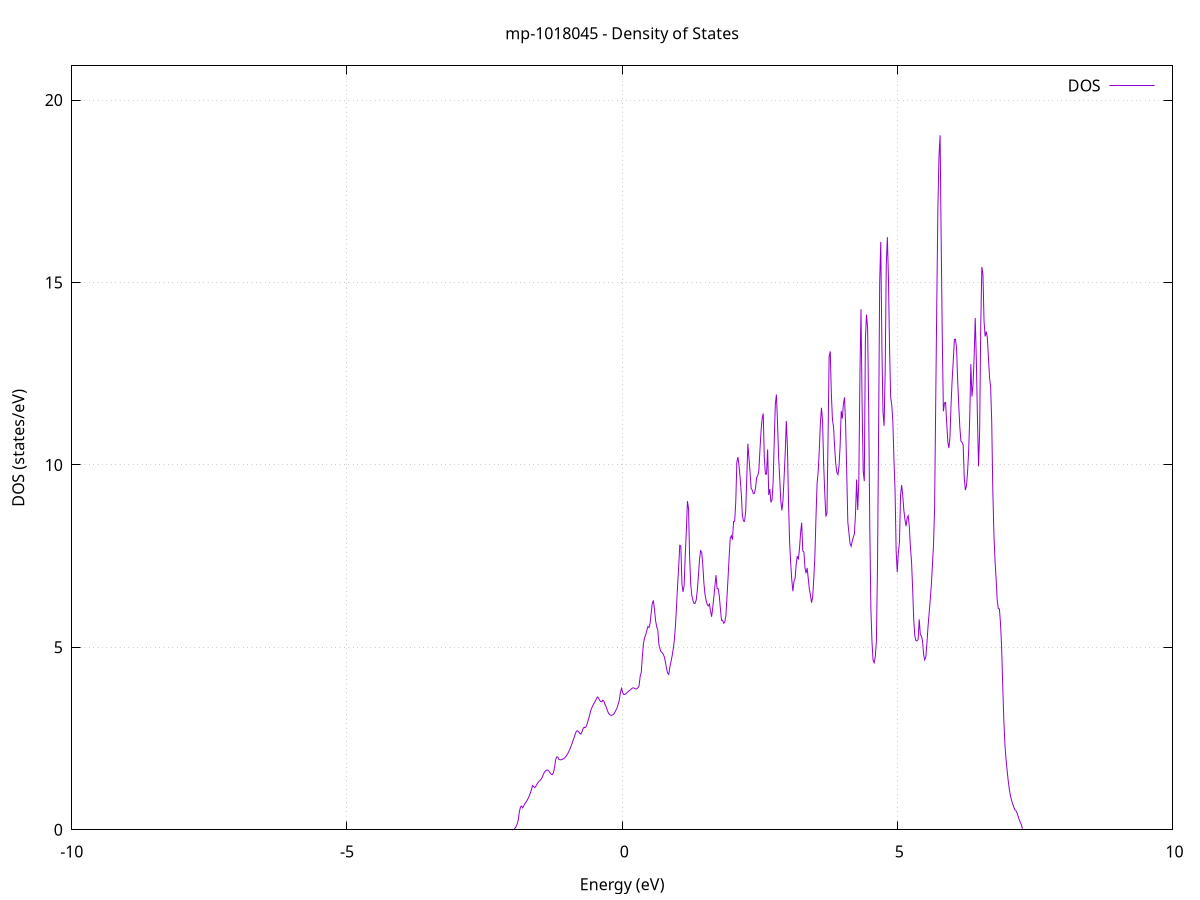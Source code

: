 set title 'mp-1018045 - Density of States'
set xlabel 'Energy (eV)'
set ylabel 'DOS (states/eV)'
set grid
set xrange [-10:10]
set yrange [0:20.936]
set xzeroaxis lt -1
set terminal png size 800,600
set output 'mp-1018045_dos_gnuplot.png'
plot '-' using 1:2 with lines title 'DOS'
-30.849200 0.000000
-30.829300 0.000000
-30.809300 0.000000
-30.789300 0.000000
-30.769400 0.000000
-30.749400 0.000000
-30.729500 0.000000
-30.709500 0.000000
-30.689500 0.000000
-30.669600 0.000000
-30.649600 0.000000
-30.629700 0.000000
-30.609700 0.000000
-30.589700 0.000000
-30.569800 0.000000
-30.549800 0.000000
-30.529900 0.000000
-30.509900 0.000000
-30.489900 0.000000
-30.470000 0.000000
-30.450000 0.000000
-30.430100 0.000000
-30.410100 0.000000
-30.390100 0.000000
-30.370200 0.000000
-30.350200 0.000000
-30.330300 0.000000
-30.310300 0.000000
-30.290300 0.000000
-30.270400 0.000000
-30.250400 0.000000
-30.230500 0.000000
-30.210500 0.000000
-30.190500 0.000000
-30.170600 0.000000
-30.150600 0.000000
-30.130700 0.000000
-30.110700 0.000000
-30.090700 0.000000
-30.070800 0.000000
-30.050800 0.000000
-30.030900 0.000000
-30.010900 0.000000
-29.990900 0.000000
-29.971000 0.000000
-29.951000 0.000000
-29.931100 0.000000
-29.911100 0.000000
-29.891100 0.000000
-29.871200 0.000000
-29.851200 0.000000
-29.831300 0.000000
-29.811300 0.000000
-29.791400 0.000000
-29.771400 0.000000
-29.751400 0.000000
-29.731500 0.000000
-29.711500 0.000000
-29.691600 0.000000
-29.671600 0.000000
-29.651600 0.000000
-29.631700 0.000000
-29.611700 0.000000
-29.591800 0.000000
-29.571800 0.000000
-29.551800 0.000000
-29.531900 0.000000
-29.511900 0.000000
-29.492000 0.000000
-29.472000 0.000000
-29.452000 0.000000
-29.432100 0.000000
-29.412100 0.000000
-29.392200 0.000000
-29.372200 0.000000
-29.352200 0.000000
-29.332300 0.000000
-29.312300 0.000000
-29.292400 0.000000
-29.272400 0.000000
-29.252400 0.000000
-29.232500 0.000000
-29.212500 0.000000
-29.192600 0.000000
-29.172600 0.000000
-29.152600 0.000000
-29.132700 0.000000
-29.112700 0.000000
-29.092800 0.000000
-29.072800 0.000000
-29.052800 0.000000
-29.032900 406.008600
-29.012900 0.000000
-28.993000 0.000000
-28.973000 0.000000
-28.953000 0.000000
-28.933100 0.000000
-28.913100 0.000000
-28.893200 0.000000
-28.873200 0.000000
-28.853200 0.000000
-28.833300 0.000000
-28.813300 0.000000
-28.793400 0.000000
-28.773400 0.000000
-28.753400 0.000000
-28.733500 0.000000
-28.713500 0.000000
-28.693600 0.000000
-28.673600 0.000000
-28.653600 0.000000
-28.633700 0.000000
-28.613700 0.000000
-28.593800 0.000000
-28.573800 0.000000
-28.553800 0.000000
-28.533900 0.000000
-28.513900 0.000000
-28.494000 0.000000
-28.474000 0.000000
-28.454000 0.000000
-28.434100 0.000000
-28.414100 0.000000
-28.394200 0.000000
-28.374200 0.000000
-28.354200 0.000000
-28.334300 0.000000
-28.314300 0.000000
-28.294400 0.000000
-28.274400 0.000000
-28.254400 0.000000
-28.234500 0.000000
-28.214500 0.000000
-28.194600 0.000000
-28.174600 0.000000
-28.154600 0.000000
-28.134700 0.000000
-28.114700 0.000000
-28.094800 0.000000
-28.074800 0.000000
-28.054800 0.000000
-28.034900 0.000000
-28.014900 0.000000
-27.995000 0.000000
-27.975000 0.000000
-27.955000 0.000000
-27.935100 0.000000
-27.915100 0.000000
-27.895200 0.000000
-27.875200 0.000000
-27.855200 0.000000
-27.835300 0.000000
-27.815300 0.000000
-27.795400 0.000000
-27.775400 0.000000
-27.755400 0.000000
-27.735500 0.000000
-27.715500 0.000000
-27.695600 0.000000
-27.675600 0.000000
-27.655600 0.000000
-27.635700 0.000000
-27.615700 0.000000
-27.595800 0.000000
-27.575800 0.000000
-27.555800 0.000000
-27.535900 0.000000
-27.515900 0.000000
-27.496000 0.000000
-27.476000 0.000000
-27.456000 0.000000
-27.436100 0.000000
-27.416100 0.000000
-27.396200 0.000000
-27.376200 0.000000
-27.356200 0.000000
-27.336300 0.000000
-27.316300 0.000000
-27.296400 0.000000
-27.276400 0.000000
-27.256400 0.000000
-27.236500 0.000000
-27.216500 0.000000
-27.196600 0.000000
-27.176600 0.000000
-27.156600 0.000000
-27.136700 0.000000
-27.116700 0.000000
-27.096800 0.000000
-27.076800 0.000000
-27.056800 0.000000
-27.036900 0.000000
-27.016900 0.000000
-26.997000 0.000000
-26.977000 0.000000
-26.957000 0.000000
-26.937100 0.000000
-26.917100 0.000000
-26.897200 0.000000
-26.877200 0.000000
-26.857200 0.000000
-26.837300 0.000000
-26.817300 0.000000
-26.797400 0.000000
-26.777400 0.000000
-26.757400 0.000000
-26.737500 0.000000
-26.717500 0.000000
-26.697600 0.000000
-26.677600 0.000000
-26.657600 0.000000
-26.637700 0.000000
-26.617700 0.000000
-26.597800 0.000000
-26.577800 0.000000
-26.557800 0.000000
-26.537900 0.000000
-26.517900 0.000000
-26.498000 0.000000
-26.478000 0.000000
-26.458000 0.000000
-26.438100 0.000000
-26.418100 0.000000
-26.398200 0.000000
-26.378200 0.000000
-26.358300 0.000000
-26.338300 0.000000
-26.318300 0.000000
-26.298400 0.000000
-26.278400 0.000000
-26.258500 0.000000
-26.238500 0.000000
-26.218500 0.000000
-26.198600 0.000000
-26.178600 0.000000
-26.158700 0.000000
-26.138700 0.000000
-26.118700 0.000000
-26.098800 0.000000
-26.078800 0.000000
-26.058900 0.000000
-26.038900 0.000000
-26.018900 0.000000
-25.999000 0.000000
-25.979000 0.000000
-25.959100 0.000000
-25.939100 0.000000
-25.919100 0.000000
-25.899200 0.000000
-25.879200 0.000000
-25.859300 0.000000
-25.839300 0.000000
-25.819300 0.000000
-25.799400 0.000000
-25.779400 0.000000
-25.759500 0.000000
-25.739500 0.000000
-25.719500 0.000000
-25.699600 0.000000
-25.679600 0.000000
-25.659700 0.000000
-25.639700 0.000000
-25.619700 0.000000
-25.599800 0.000000
-25.579800 0.000000
-25.559900 0.000000
-25.539900 0.000000
-25.519900 0.000000
-25.500000 0.000000
-25.480000 0.000000
-25.460100 0.000000
-25.440100 0.000000
-25.420100 0.000000
-25.400200 0.000000
-25.380200 0.000000
-25.360300 0.000000
-25.340300 0.000000
-25.320300 0.000000
-25.300400 0.000000
-25.280400 0.000000
-25.260500 0.000000
-25.240500 0.000000
-25.220500 0.000000
-25.200600 0.000000
-25.180600 0.000000
-25.160700 0.000000
-25.140700 0.000000
-25.120700 0.000000
-25.100800 0.000000
-25.080800 0.000000
-25.060900 0.000000
-25.040900 0.000000
-25.020900 0.000000
-25.001000 0.000000
-24.981000 0.000000
-24.961100 0.000000
-24.941100 0.000000
-24.921100 0.000000
-24.901200 0.000000
-24.881200 0.000000
-24.861300 0.000000
-24.841300 0.000000
-24.821300 0.000000
-24.801400 0.000000
-24.781400 0.000000
-24.761500 0.000000
-24.741500 0.000000
-24.721500 0.000000
-24.701600 0.000000
-24.681600 0.000000
-24.661700 0.000000
-24.641700 0.000000
-24.621700 0.000000
-24.601800 0.000000
-24.581800 0.000000
-24.561900 0.000000
-24.541900 0.000000
-24.521900 0.000000
-24.502000 0.000000
-24.482000 0.000000
-24.462100 0.000000
-24.442100 0.000000
-24.422100 0.000000
-24.402200 0.000000
-24.382200 0.000000
-24.362300 0.000000
-24.342300 0.000000
-24.322300 0.000000
-24.302400 0.000000
-24.282400 0.000000
-24.262500 0.000000
-24.242500 0.000000
-24.222500 0.000000
-24.202600 0.000000
-24.182600 0.000000
-24.162700 0.000000
-24.142700 0.000000
-24.122700 0.000000
-24.102800 0.000000
-24.082800 0.000000
-24.062900 0.000000
-24.042900 0.000000
-24.022900 0.000000
-24.003000 0.000000
-23.983000 0.000000
-23.963100 0.000000
-23.943100 0.000000
-23.923100 0.000000
-23.903200 0.000000
-23.883200 0.000000
-23.863300 0.000000
-23.843300 0.000000
-23.823300 0.000000
-23.803400 0.000000
-23.783400 0.000000
-23.763500 0.000000
-23.743500 0.000000
-23.723500 0.000000
-23.703600 0.000000
-23.683600 0.000000
-23.663700 0.000000
-23.643700 0.000000
-23.623700 0.000000
-23.603800 0.000000
-23.583800 0.000000
-23.563900 0.000000
-23.543900 0.000000
-23.523900 0.000000
-23.504000 0.000000
-23.484000 0.000000
-23.464100 0.000000
-23.444100 0.000000
-23.424100 0.000000
-23.404200 0.000000
-23.384200 0.000000
-23.364300 0.000000
-23.344300 0.000000
-23.324300 0.000000
-23.304400 0.000000
-23.284400 0.000000
-23.264500 0.000000
-23.244500 0.000000
-23.224500 0.000000
-23.204600 0.000000
-23.184600 0.000000
-23.164700 0.000000
-23.144700 0.000000
-23.124700 0.000000
-23.104800 0.000000
-23.084800 0.000000
-23.064900 0.000000
-23.044900 0.000000
-23.025000 0.000000
-23.005000 0.000000
-22.985000 0.000000
-22.965100 0.000000
-22.945100 0.000000
-22.925200 0.000000
-22.905200 0.000000
-22.885200 0.000000
-22.865300 0.000000
-22.845300 0.000000
-22.825400 0.000000
-22.805400 0.000000
-22.785400 0.000000
-22.765500 0.000000
-22.745500 0.000000
-22.725600 0.000000
-22.705600 0.000000
-22.685600 0.000000
-22.665700 0.000000
-22.645700 0.000000
-22.625800 0.000000
-22.605800 0.000000
-22.585800 0.000000
-22.565900 0.000000
-22.545900 0.000000
-22.526000 0.000000
-22.506000 0.000000
-22.486000 0.000000
-22.466100 0.000000
-22.446100 0.000000
-22.426200 0.000000
-22.406200 0.000000
-22.386200 0.000000
-22.366300 0.000000
-22.346300 0.000000
-22.326400 0.000000
-22.306400 0.000000
-22.286400 0.000000
-22.266500 0.000000
-22.246500 0.000000
-22.226600 0.000000
-22.206600 0.000000
-22.186600 0.000000
-22.166700 0.000000
-22.146700 0.000000
-22.126800 0.000000
-22.106800 0.000000
-22.086800 0.000000
-22.066900 0.000000
-22.046900 0.000000
-22.027000 0.000000
-22.007000 0.000000
-21.987000 0.000000
-21.967100 0.000000
-21.947100 0.000000
-21.927200 0.000000
-21.907200 0.000000
-21.887200 0.000000
-21.867300 0.000000
-21.847300 0.000000
-21.827400 0.000000
-21.807400 0.000000
-21.787400 0.000000
-21.767500 0.000000
-21.747500 0.000000
-21.727600 0.000000
-21.707600 0.000000
-21.687600 0.000000
-21.667700 0.000000
-21.647700 0.000000
-21.627800 0.000000
-21.607800 0.000000
-21.587800 0.000000
-21.567900 0.000000
-21.547900 0.000000
-21.528000 0.000000
-21.508000 0.000000
-21.488000 0.000000
-21.468100 0.000000
-21.448100 0.000000
-21.428200 0.000000
-21.408200 0.000000
-21.388200 0.000000
-21.368300 0.000000
-21.348300 0.000000
-21.328400 0.000000
-21.308400 0.000000
-21.288400 0.000000
-21.268500 0.000000
-21.248500 0.000000
-21.228600 0.000000
-21.208600 0.000000
-21.188600 0.000000
-21.168700 0.000000
-21.148700 0.000000
-21.128800 0.000000
-21.108800 0.000000
-21.088800 0.000000
-21.068900 0.000000
-21.048900 0.000000
-21.029000 0.000000
-21.009000 0.000000
-20.989000 0.000000
-20.969100 0.000000
-20.949100 0.000000
-20.929200 0.000000
-20.909200 0.000000
-20.889200 0.000000
-20.869300 0.000000
-20.849300 0.000000
-20.829400 0.000000
-20.809400 0.000000
-20.789400 0.000000
-20.769500 0.000000
-20.749500 0.000000
-20.729600 0.000000
-20.709600 0.000000
-20.689600 0.000000
-20.669700 0.000000
-20.649700 0.000000
-20.629800 0.000000
-20.609800 0.000000
-20.589800 0.000000
-20.569900 0.000000
-20.549900 0.000000
-20.530000 0.000000
-20.510000 0.000000
-20.490000 0.000000
-20.470100 0.000000
-20.450100 0.000000
-20.430200 0.000000
-20.410200 0.000000
-20.390200 0.000000
-20.370300 0.000000
-20.350300 0.000000
-20.330400 0.000000
-20.310400 0.000000
-20.290400 0.000000
-20.270500 0.000000
-20.250500 0.000000
-20.230600 0.000000
-20.210600 0.000000
-20.190600 0.000000
-20.170700 0.000000
-20.150700 0.000000
-20.130800 0.000000
-20.110800 0.000000
-20.090800 0.000000
-20.070900 0.000000
-20.050900 0.000000
-20.031000 0.000000
-20.011000 0.000000
-19.991000 0.000000
-19.971100 0.000000
-19.951100 0.000000
-19.931200 0.000000
-19.911200 0.000000
-19.891200 0.000000
-19.871300 0.000000
-19.851300 0.000000
-19.831400 0.000000
-19.811400 0.000000
-19.791400 0.000000
-19.771500 0.000000
-19.751500 0.000000
-19.731600 0.000000
-19.711600 0.000000
-19.691700 0.000000
-19.671700 0.000000
-19.651700 0.000000
-19.631800 0.000000
-19.611800 0.000000
-19.591900 0.000000
-19.571900 0.000000
-19.551900 0.000000
-19.532000 0.000000
-19.512000 0.000000
-19.492100 0.000000
-19.472100 0.000000
-19.452100 0.000000
-19.432200 0.000000
-19.412200 0.000000
-19.392300 0.000000
-19.372300 0.000000
-19.352300 0.000000
-19.332400 0.000000
-19.312400 0.000000
-19.292500 0.000000
-19.272500 0.000000
-19.252500 0.000000
-19.232600 0.000000
-19.212600 0.000000
-19.192700 0.000000
-19.172700 0.000000
-19.152700 0.000000
-19.132800 0.000000
-19.112800 0.000000
-19.092900 0.000000
-19.072900 0.000000
-19.052900 0.000000
-19.033000 0.000000
-19.013000 0.000000
-18.993100 0.000000
-18.973100 0.000000
-18.953100 0.000000
-18.933200 0.000000
-18.913200 0.000000
-18.893300 0.000000
-18.873300 0.000000
-18.853300 0.000000
-18.833400 0.000000
-18.813400 0.000000
-18.793500 0.000000
-18.773500 0.000000
-18.753500 0.000000
-18.733600 0.000000
-18.713600 0.000000
-18.693700 0.000000
-18.673700 0.000000
-18.653700 0.000000
-18.633800 0.000000
-18.613800 0.000000
-18.593900 0.000000
-18.573900 0.000000
-18.553900 0.000000
-18.534000 0.000000
-18.514000 0.000000
-18.494100 0.000000
-18.474100 0.000000
-18.454100 0.000000
-18.434200 0.000000
-18.414200 0.000000
-18.394300 0.000000
-18.374300 0.000000
-18.354300 0.000000
-18.334400 0.000000
-18.314400 0.000000
-18.294500 0.000000
-18.274500 0.000000
-18.254500 0.000000
-18.234600 0.000000
-18.214600 0.000000
-18.194700 0.000000
-18.174700 0.000000
-18.154700 0.000000
-18.134800 0.000000
-18.114800 0.000000
-18.094900 0.000000
-18.074900 0.000000
-18.054900 0.000000
-18.035000 0.000000
-18.015000 0.000000
-17.995100 0.000000
-17.975100 0.000000
-17.955100 0.000000
-17.935200 0.000000
-17.915200 0.000000
-17.895300 0.000000
-17.875300 0.000000
-17.855300 0.000000
-17.835400 0.000000
-17.815400 0.000000
-17.795500 0.000000
-17.775500 0.000000
-17.755500 0.000000
-17.735600 0.000000
-17.715600 0.000000
-17.695700 0.000000
-17.675700 0.000000
-17.655700 0.000000
-17.635800 0.000000
-17.615800 0.000000
-17.595900 0.000000
-17.575900 0.000000
-17.555900 0.000000
-17.536000 0.000000
-17.516000 0.000000
-17.496100 0.000000
-17.476100 0.000000
-17.456100 0.000000
-17.436200 0.000000
-17.416200 0.000000
-17.396300 0.000000
-17.376300 0.000000
-17.356300 0.000000
-17.336400 0.000000
-17.316400 0.000000
-17.296500 0.000000
-17.276500 0.000000
-17.256500 0.000000
-17.236600 0.000000
-17.216600 0.000000
-17.196700 0.000000
-17.176700 0.000000
-17.156700 0.000000
-17.136800 0.000000
-17.116800 0.000000
-17.096900 0.000000
-17.076900 0.000000
-17.056900 0.000000
-17.037000 0.000000
-17.017000 0.000000
-16.997100 0.000000
-16.977100 0.000000
-16.957100 0.000000
-16.937200 0.000000
-16.917200 0.000000
-16.897300 0.000000
-16.877300 0.000000
-16.857300 0.000000
-16.837400 0.000000
-16.817400 0.000000
-16.797500 0.000000
-16.777500 0.000000
-16.757500 0.000000
-16.737600 0.000000
-16.717600 0.000000
-16.697700 0.000000
-16.677700 0.000000
-16.657700 0.000000
-16.637800 0.000000
-16.617800 0.000000
-16.597900 0.000000
-16.577900 0.000000
-16.557900 0.000000
-16.538000 0.000000
-16.518000 0.000000
-16.498100 0.000000
-16.478100 0.000000
-16.458100 0.000000
-16.438200 0.000000
-16.418200 0.000000
-16.398300 0.000000
-16.378300 0.000000
-16.358300 0.000000
-16.338400 0.000000
-16.318400 0.000000
-16.298500 0.000000
-16.278500 0.000000
-16.258600 0.000000
-16.238600 0.000000
-16.218600 0.000000
-16.198700 0.000000
-16.178700 0.000000
-16.158800 0.000000
-16.138800 0.000000
-16.118800 0.000000
-16.098900 0.000000
-16.078900 0.000000
-16.059000 0.000000
-16.039000 0.000000
-16.019000 0.000000
-15.999100 0.000000
-15.979100 0.000000
-15.959200 0.000000
-15.939200 0.000000
-15.919200 0.000000
-15.899300 0.000000
-15.879300 0.000000
-15.859400 0.000000
-15.839400 0.000000
-15.819400 0.000000
-15.799500 0.000000
-15.779500 0.000000
-15.759600 0.000000
-15.739600 0.000000
-15.719600 0.000000
-15.699700 0.000000
-15.679700 0.000000
-15.659800 0.000000
-15.639800 0.000000
-15.619800 0.000000
-15.599900 0.000000
-15.579900 0.000000
-15.560000 0.000000
-15.540000 0.000000
-15.520000 0.000000
-15.500100 0.000000
-15.480100 0.000000
-15.460200 0.000000
-15.440200 0.000000
-15.420200 0.000000
-15.400300 0.000000
-15.380300 0.000000
-15.360400 0.000000
-15.340400 0.000000
-15.320400 0.000000
-15.300500 0.000000
-15.280500 0.000000
-15.260600 0.000000
-15.240600 0.000000
-15.220600 0.000000
-15.200700 0.000000
-15.180700 0.000000
-15.160800 0.000000
-15.140800 0.000000
-15.120800 0.000000
-15.100900 0.000000
-15.080900 0.000000
-15.061000 0.000000
-15.041000 0.000000
-15.021000 0.000000
-15.001100 0.000000
-14.981100 0.000000
-14.961200 0.000000
-14.941200 0.000000
-14.921200 0.000000
-14.901300 0.000000
-14.881300 0.000000
-14.861400 0.000000
-14.841400 0.000000
-14.821400 0.000000
-14.801500 0.000000
-14.781500 0.000000
-14.761600 0.000000
-14.741600 0.000000
-14.721600 0.000000
-14.701700 0.000000
-14.681700 0.000000
-14.661800 0.000000
-14.641800 0.000000
-14.621800 0.000000
-14.601900 0.000000
-14.581900 0.000000
-14.562000 0.000000
-14.542000 0.000000
-14.522000 0.000000
-14.502100 0.000000
-14.482100 0.000000
-14.462200 0.000000
-14.442200 0.000000
-14.422200 0.000000
-14.402300 0.000000
-14.382300 0.000000
-14.362400 0.000000
-14.342400 0.000000
-14.322400 0.000000
-14.302500 0.000000
-14.282500 0.000000
-14.262600 0.000000
-14.242600 0.000000
-14.222600 0.000000
-14.202700 0.000000
-14.182700 0.000000
-14.162800 0.000000
-14.142800 0.000000
-14.122800 0.000000
-14.102900 0.000000
-14.082900 0.000000
-14.063000 0.000000
-14.043000 0.000000
-14.023000 0.000000
-14.003100 0.000000
-13.983100 0.000000
-13.963200 0.000000
-13.943200 0.000000
-13.923200 0.000000
-13.903300 0.000000
-13.883300 0.000000
-13.863400 0.000000
-13.843400 0.000000
-13.823400 0.000000
-13.803500 0.000000
-13.783500 0.000000
-13.763600 0.000000
-13.743600 0.000000
-13.723600 0.000000
-13.703700 0.000000
-13.683700 0.000000
-13.663800 0.000000
-13.643800 0.000000
-13.623800 0.000000
-13.603900 0.000000
-13.583900 0.000000
-13.564000 0.000000
-13.544000 0.000000
-13.524000 0.000000
-13.504100 0.000000
-13.484100 0.000000
-13.464200 0.000000
-13.444200 0.000000
-13.424200 0.000000
-13.404300 0.000000
-13.384300 0.000000
-13.364400 0.000000
-13.344400 0.000000
-13.324400 0.000000
-13.304500 0.000000
-13.284500 0.000000
-13.264600 0.000000
-13.244600 77.528700
-13.224600 192.164600
-13.204700 126.506300
-13.184700 144.135500
-13.164800 209.447600
-13.144800 282.090300
-13.124800 251.916800
-13.104900 0.000000
-13.084900 0.000000
-13.065000 0.000000
-13.045000 0.000000
-13.025000 0.000000
-13.005100 0.000000
-12.985100 0.000000
-12.965200 0.000000
-12.945200 0.000000
-12.925300 0.000000
-12.905300 0.000000
-12.885300 0.000000
-12.865400 0.000000
-12.845400 0.000000
-12.825500 0.000000
-12.805500 0.000000
-12.785500 0.000000
-12.765600 0.000000
-12.745600 0.000000
-12.725700 0.000000
-12.705700 0.000000
-12.685700 0.000000
-12.665800 0.000000
-12.645800 0.000000
-12.625900 0.000000
-12.605900 0.000000
-12.585900 0.000000
-12.566000 0.000000
-12.546000 0.000000
-12.526100 0.000000
-12.506100 0.000000
-12.486100 0.000000
-12.466200 0.000000
-12.446200 0.000000
-12.426300 0.000000
-12.406300 0.000000
-12.386300 0.000000
-12.366400 0.000000
-12.346400 0.000000
-12.326500 0.000000
-12.306500 0.000000
-12.286500 0.000000
-12.266600 0.000000
-12.246600 0.000000
-12.226700 0.000000
-12.206700 0.000000
-12.186700 0.000000
-12.166800 0.000000
-12.146800 0.000000
-12.126900 0.000000
-12.106900 0.000000
-12.086900 0.000000
-12.067000 0.000000
-12.047000 0.000000
-12.027100 0.000000
-12.007100 0.000000
-11.987100 0.000000
-11.967200 0.000000
-11.947200 0.000000
-11.927300 0.000000
-11.907300 0.000000
-11.887300 0.000000
-11.867400 0.000000
-11.847400 0.000000
-11.827500 0.000000
-11.807500 0.000000
-11.787500 0.000000
-11.767600 0.000000
-11.747600 0.000000
-11.727700 0.000000
-11.707700 0.000000
-11.687700 0.000000
-11.667800 0.000000
-11.647800 0.000000
-11.627900 0.000000
-11.607900 0.000000
-11.587900 0.000000
-11.568000 0.000000
-11.548000 0.000000
-11.528100 0.000000
-11.508100 0.000000
-11.488100 0.000000
-11.468200 0.000000
-11.448200 0.000000
-11.428300 0.000000
-11.408300 0.000000
-11.388300 0.000000
-11.368400 0.000000
-11.348400 0.000000
-11.328500 0.000000
-11.308500 0.000000
-11.288500 0.000000
-11.268600 0.000000
-11.248600 0.000000
-11.228700 0.000000
-11.208700 0.000000
-11.188700 0.000000
-11.168800 0.000000
-11.148800 0.000000
-11.128900 0.000000
-11.108900 0.000000
-11.088900 0.000000
-11.069000 0.000000
-11.049000 0.000000
-11.029100 0.000000
-11.009100 0.000000
-10.989100 0.000000
-10.969200 0.000000
-10.949200 0.000000
-10.929300 0.000000
-10.909300 0.000000
-10.889300 0.000000
-10.869400 0.000000
-10.849400 0.000000
-10.829500 0.000000
-10.809500 0.000000
-10.789500 0.000000
-10.769600 0.000000
-10.749600 0.000000
-10.729700 0.000000
-10.709700 0.000000
-10.689700 0.000000
-10.669800 0.000000
-10.649800 0.000000
-10.629900 0.000000
-10.609900 0.000000
-10.589900 0.000000
-10.570000 0.000000
-10.550000 0.000000
-10.530100 0.000000
-10.510100 0.000000
-10.490100 0.000000
-10.470200 0.000000
-10.450200 0.000000
-10.430300 0.000000
-10.410300 0.000000
-10.390300 0.000000
-10.370400 0.000000
-10.350400 0.000000
-10.330500 0.000000
-10.310500 0.000000
-10.290500 0.000000
-10.270600 0.000000
-10.250600 0.000000
-10.230700 0.000000
-10.210700 0.000000
-10.190700 0.000000
-10.170800 0.000000
-10.150800 0.000000
-10.130900 0.000000
-10.110900 0.000000
-10.090900 0.000000
-10.071000 0.000000
-10.051000 0.000000
-10.031100 0.000000
-10.011100 0.000000
-9.991100 0.000000
-9.971200 0.000000
-9.951200 0.000000
-9.931300 0.000000
-9.911300 0.000000
-9.891300 0.000000
-9.871400 0.000000
-9.851400 0.000000
-9.831500 0.000000
-9.811500 0.000000
-9.791500 0.000000
-9.771600 0.000000
-9.751600 0.000000
-9.731700 0.000000
-9.711700 0.000000
-9.691700 0.000000
-9.671800 0.000000
-9.651800 0.000000
-9.631900 0.000000
-9.611900 0.000000
-9.591900 0.000000
-9.572000 0.000000
-9.552000 0.000000
-9.532100 0.000000
-9.512100 0.000000
-9.492200 0.000000
-9.472200 0.000000
-9.452200 0.000000
-9.432300 0.000000
-9.412300 0.000000
-9.392400 0.000000
-9.372400 0.000000
-9.352400 0.000000
-9.332500 0.000000
-9.312500 0.000000
-9.292600 0.000000
-9.272600 0.000000
-9.252600 0.000000
-9.232700 0.000000
-9.212700 0.000000
-9.192800 0.000000
-9.172800 0.000000
-9.152800 0.000000
-9.132900 0.000000
-9.112900 0.000000
-9.093000 0.000000
-9.073000 0.000000
-9.053000 0.000000
-9.033100 0.000000
-9.013100 0.000000
-8.993200 0.000000
-8.973200 0.000000
-8.953200 0.000000
-8.933300 0.000000
-8.913300 0.000000
-8.893400 0.000000
-8.873400 0.000000
-8.853400 0.000000
-8.833500 0.000000
-8.813500 0.000000
-8.793600 0.000000
-8.773600 0.000000
-8.753600 0.000000
-8.733700 0.000000
-8.713700 0.000000
-8.693800 0.000000
-8.673800 0.000000
-8.653800 0.000000
-8.633900 0.000000
-8.613900 0.000000
-8.594000 0.000000
-8.574000 0.000000
-8.554000 0.000000
-8.534100 0.000000
-8.514100 0.000000
-8.494200 0.000000
-8.474200 0.000000
-8.454200 0.000000
-8.434300 0.000000
-8.414300 0.000000
-8.394400 0.000000
-8.374400 0.000000
-8.354400 0.000000
-8.334500 0.000000
-8.314500 0.000000
-8.294600 0.000000
-8.274600 0.000000
-8.254600 0.000000
-8.234700 0.000000
-8.214700 0.000000
-8.194800 0.000000
-8.174800 0.000000
-8.154800 0.000000
-8.134900 0.000000
-8.114900 0.000000
-8.095000 0.000000
-8.075000 0.000000
-8.055000 0.000000
-8.035100 0.000000
-8.015100 0.000000
-7.995200 0.000000
-7.975200 0.000000
-7.955200 0.000000
-7.935300 0.000000
-7.915300 0.000000
-7.895400 0.000000
-7.875400 0.000000
-7.855400 0.000000
-7.835500 0.000000
-7.815500 0.000000
-7.795600 0.000000
-7.775600 0.000000
-7.755600 0.000000
-7.735700 0.000000
-7.715700 0.000000
-7.695800 0.000000
-7.675800 0.000000
-7.655800 0.000000
-7.635900 0.000000
-7.615900 0.000000
-7.596000 0.000000
-7.576000 0.000000
-7.556000 0.000000
-7.536100 0.000000
-7.516100 0.000000
-7.496200 0.000000
-7.476200 0.000000
-7.456200 0.000000
-7.436300 0.000000
-7.416300 0.000000
-7.396400 0.000000
-7.376400 0.000000
-7.356400 0.000000
-7.336500 0.000000
-7.316500 0.000000
-7.296600 0.000000
-7.276600 0.000000
-7.256600 0.000000
-7.236700 0.000000
-7.216700 0.000000
-7.196800 0.000000
-7.176800 0.000000
-7.156800 0.000000
-7.136900 0.000000
-7.116900 0.000000
-7.097000 0.000000
-7.077000 0.000000
-7.057000 0.000000
-7.037100 0.000000
-7.017100 0.000000
-6.997200 0.000000
-6.977200 0.000000
-6.957200 0.000000
-6.937300 0.000000
-6.917300 0.000000
-6.897400 0.000000
-6.877400 0.000000
-6.857400 0.000000
-6.837500 0.000000
-6.817500 0.000000
-6.797600 0.000000
-6.777600 0.000000
-6.757600 0.000000
-6.737700 0.000000
-6.717700 0.000000
-6.697800 0.000000
-6.677800 0.000000
-6.657800 0.000000
-6.637900 0.000000
-6.617900 0.000000
-6.598000 0.000000
-6.578000 0.000000
-6.558000 0.000000
-6.538100 0.000000
-6.518100 0.000000
-6.498200 0.000000
-6.478200 0.000000
-6.458200 0.000000
-6.438300 0.000000
-6.418300 0.000000
-6.398400 0.000000
-6.378400 0.000000
-6.358400 0.000000
-6.338500 0.000000
-6.318500 0.000000
-6.298600 0.000000
-6.278600 0.000000
-6.258600 0.000000
-6.238700 0.000000
-6.218700 0.000000
-6.198800 0.000000
-6.178800 0.000000
-6.158900 0.000000
-6.138900 0.000000
-6.118900 0.000000
-6.099000 0.000000
-6.079000 0.000000
-6.059100 0.000000
-6.039100 0.000000
-6.019100 0.000000
-5.999200 0.000000
-5.979200 0.000000
-5.959300 0.000000
-5.939300 0.000000
-5.919300 0.000000
-5.899400 0.000000
-5.879400 0.000000
-5.859500 0.000000
-5.839500 0.000000
-5.819500 0.000000
-5.799600 0.000000
-5.779600 0.000000
-5.759700 0.000000
-5.739700 0.000000
-5.719700 0.000000
-5.699800 0.000000
-5.679800 0.000000
-5.659900 0.000000
-5.639900 0.000000
-5.619900 0.000000
-5.600000 0.000000
-5.580000 0.000000
-5.560100 0.000000
-5.540100 0.000000
-5.520100 0.000000
-5.500200 0.000000
-5.480200 0.000000
-5.460300 0.000000
-5.440300 0.000000
-5.420300 0.000000
-5.400400 0.000000
-5.380400 0.000000
-5.360500 0.000000
-5.340500 0.000000
-5.320500 0.000000
-5.300600 0.000000
-5.280600 0.000000
-5.260700 0.000000
-5.240700 0.000000
-5.220700 0.000000
-5.200800 0.000000
-5.180800 0.000000
-5.160900 0.000000
-5.140900 0.000000
-5.120900 0.000000
-5.101000 0.000000
-5.081000 0.000000
-5.061100 0.000000
-5.041100 0.000000
-5.021100 0.000000
-5.001200 0.000000
-4.981200 0.000000
-4.961300 0.000000
-4.941300 0.000000
-4.921300 0.000000
-4.901400 0.000000
-4.881400 0.000000
-4.861500 0.000000
-4.841500 0.000000
-4.821500 0.000000
-4.801600 0.000000
-4.781600 0.000000
-4.761700 0.000000
-4.741700 0.000000
-4.721700 0.000000
-4.701800 0.000000
-4.681800 0.000000
-4.661900 0.000000
-4.641900 0.000000
-4.621900 0.000000
-4.602000 0.000000
-4.582000 0.000000
-4.562100 0.000000
-4.542100 0.000000
-4.522100 0.000000
-4.502200 0.000000
-4.482200 0.000000
-4.462300 0.000000
-4.442300 0.000000
-4.422300 0.000000
-4.402400 0.000000
-4.382400 0.000000
-4.362500 0.000000
-4.342500 0.000000
-4.322500 0.000000
-4.302600 0.000000
-4.282600 0.000000
-4.262700 0.000000
-4.242700 0.000000
-4.222700 0.000000
-4.202800 0.000000
-4.182800 0.000000
-4.162900 0.000000
-4.142900 0.000000
-4.122900 0.000000
-4.103000 0.000000
-4.083000 0.000000
-4.063100 0.000000
-4.043100 0.000000
-4.023100 0.000000
-4.003200 0.000000
-3.983200 0.000000
-3.963300 0.000000
-3.943300 0.000000
-3.923300 0.000000
-3.903400 0.000000
-3.883400 0.000000
-3.863500 0.000000
-3.843500 0.000000
-3.823500 0.000000
-3.803600 0.000000
-3.783600 0.000000
-3.763700 0.000000
-3.743700 0.000000
-3.723700 0.000000
-3.703800 0.000000
-3.683800 0.000000
-3.663900 0.000000
-3.643900 0.000000
-3.623900 0.000000
-3.604000 0.000000
-3.584000 0.000000
-3.564100 0.000000
-3.544100 0.000000
-3.524100 0.000000
-3.504200 0.000000
-3.484200 0.000000
-3.464300 0.000000
-3.444300 0.000000
-3.424300 0.000000
-3.404400 0.000000
-3.384400 0.000000
-3.364500 0.000000
-3.344500 0.000000
-3.324500 0.000000
-3.304600 0.000000
-3.284600 0.000000
-3.264700 0.000000
-3.244700 0.000000
-3.224700 0.000000
-3.204800 0.000000
-3.184800 0.000000
-3.164900 0.000000
-3.144900 0.000000
-3.124900 0.000000
-3.105000 0.000000
-3.085000 0.000000
-3.065100 0.000000
-3.045100 0.000000
-3.025100 0.000000
-3.005200 0.000000
-2.985200 0.000000
-2.965300 0.000000
-2.945300 0.000000
-2.925300 0.000000
-2.905400 0.000000
-2.885400 0.000000
-2.865500 0.000000
-2.845500 0.000000
-2.825600 0.000000
-2.805600 0.000000
-2.785600 0.000000
-2.765700 0.000000
-2.745700 0.000000
-2.725800 0.000000
-2.705800 0.000000
-2.685800 0.000000
-2.665900 0.000000
-2.645900 0.000000
-2.626000 0.000000
-2.606000 0.000000
-2.586000 0.000000
-2.566100 0.000000
-2.546100 0.000000
-2.526200 0.000000
-2.506200 0.000000
-2.486200 0.000000
-2.466300 0.000000
-2.446300 0.000000
-2.426400 0.000000
-2.406400 0.000000
-2.386400 0.000000
-2.366500 0.000000
-2.346500 0.000000
-2.326600 0.000000
-2.306600 0.000000
-2.286600 0.000000
-2.266700 0.000000
-2.246700 0.000000
-2.226800 0.000000
-2.206800 0.000000
-2.186800 0.000000
-2.166900 0.000000
-2.146900 0.000000
-2.127000 0.000000
-2.107000 0.000000
-2.087000 0.000000
-2.067100 0.000000
-2.047100 0.000000
-2.027200 0.000000
-2.007200 0.000000
-1.987200 0.000100
-1.967300 0.010900
-1.947300 0.040500
-1.927400 0.088800
-1.907400 0.155900
-1.887400 0.268700
-1.867500 0.497100
-1.847500 0.623600
-1.827600 0.649000
-1.807600 0.600500
-1.787600 0.659200
-1.767700 0.716700
-1.747700 0.757200
-1.727800 0.805300
-1.707800 0.861800
-1.687800 0.926900
-1.667900 1.006100
-1.647900 1.101900
-1.628000 1.213500
-1.608000 1.185400
-1.588000 1.153700
-1.568100 1.192200
-1.548100 1.248300
-1.528200 1.296300
-1.508200 1.331100
-1.488200 1.357100
-1.468300 1.395100
-1.448300 1.453700
-1.428400 1.528300
-1.408400 1.586000
-1.388400 1.622500
-1.368500 1.637700
-1.348500 1.631700
-1.328600 1.604000
-1.308600 1.557300
-1.288600 1.521900
-1.268700 1.511000
-1.248700 1.565700
-1.228800 1.699700
-1.208800 1.915400
-1.188800 1.996500
-1.168900 1.989700
-1.148900 1.929100
-1.129000 1.916600
-1.109000 1.919100
-1.089000 1.927800
-1.069100 1.943200
-1.049100 1.965400
-1.029200 1.995200
-1.009200 2.035000
-0.989200 2.085100
-0.969300 2.144700
-0.949300 2.213200
-0.929400 2.289700
-0.909400 2.372200
-0.889400 2.459000
-0.869500 2.545000
-0.849500 2.634300
-0.829600 2.706700
-0.809600 2.708700
-0.789600 2.689300
-0.769700 2.640700
-0.749700 2.624100
-0.729800 2.680000
-0.709800 2.774200
-0.689800 2.809700
-0.669900 2.796900
-0.649900 2.839200
-0.630000 2.934400
-0.610000 3.034000
-0.590000 3.150000
-0.570100 3.270700
-0.550100 3.345300
-0.530200 3.412900
-0.510200 3.469500
-0.490200 3.520400
-0.470300 3.575000
-0.450300 3.638400
-0.430400 3.620500
-0.410400 3.550700
-0.390400 3.515500
-0.370500 3.509900
-0.350500 3.554200
-0.330600 3.520300
-0.310600 3.433500
-0.290600 3.367600
-0.270700 3.282600
-0.250700 3.202600
-0.230800 3.157900
-0.210800 3.140900
-0.190800 3.138400
-0.170900 3.147100
-0.150900 3.174800
-0.131000 3.227000
-0.111000 3.282500
-0.091000 3.347700
-0.071100 3.447900
-0.051100 3.555900
-0.031200 3.768900
-0.011200 3.875800
0.008800 3.773200
0.028700 3.695700
0.048700 3.695600
0.068600 3.724800
0.088600 3.758400
0.108600 3.786700
0.128500 3.811500
0.148500 3.834200
0.168400 3.862600
0.188400 3.886900
0.208400 3.888200
0.228300 3.875400
0.248300 3.855200
0.268200 3.865900
0.288200 3.894900
0.308200 3.952700
0.328100 4.213500
0.348100 4.315100
0.368000 4.771500
0.388000 5.111000
0.408000 5.270300
0.427900 5.336900
0.447900 5.457300
0.467800 5.569800
0.487800 5.545600
0.507800 5.653800
0.527700 5.937300
0.547700 6.208500
0.567600 6.285100
0.587600 6.028300
0.607500 5.733400
0.627500 5.566200
0.647500 5.479500
0.667400 5.076500
0.687400 4.959800
0.707300 4.875600
0.727300 4.856100
0.747300 4.812700
0.767200 4.733000
0.787200 4.585900
0.807100 4.417300
0.827100 4.290800
0.847100 4.258300
0.867000 4.456800
0.887000 4.605000
0.906900 4.755900
0.926900 4.941100
0.946900 5.174300
0.966800 5.556000
0.986800 6.079700
1.006700 6.672600
1.026700 7.182400
1.046700 7.796000
1.066600 7.778400
1.086600 6.722900
1.106500 6.519700
1.126500 6.700100
1.146500 7.517100
1.166400 8.191500
1.186400 9.007000
1.206300 8.805900
1.226300 7.455300
1.246300 6.721900
1.266200 6.420300
1.286200 6.285500
1.306100 6.203100
1.326100 6.207300
1.346100 6.301500
1.366000 6.565100
1.386000 6.963400
1.405900 7.408300
1.425900 7.647000
1.445900 7.603900
1.465800 7.247700
1.485800 6.754300
1.505700 6.446000
1.525700 6.282400
1.545700 6.174200
1.565600 6.135200
1.585600 6.186400
1.605500 6.000700
1.625500 5.838100
1.645500 6.073000
1.665400 6.366800
1.685400 6.682000
1.705300 6.979500
1.725300 6.609000
1.745300 6.609100
1.765200 6.406500
1.785200 6.057400
1.805100 5.741600
1.825100 5.741700
1.845100 5.658800
1.865000 5.696100
1.885000 5.868600
1.904900 6.377100
1.924900 6.920100
1.944900 7.505200
1.964800 7.997500
1.984800 8.059500
2.004700 7.953000
2.024700 8.447400
2.044700 8.454900
2.064600 8.995500
2.084600 10.079800
2.104500 10.216900
2.124500 9.968100
2.144500 9.631200
2.164400 9.233800
2.184400 8.611300
2.204300 8.460700
2.224300 8.453400
2.244300 8.717300
2.264200 9.620000
2.284200 10.580800
2.304100 10.192800
2.324100 9.798000
2.344100 9.358500
2.364000 9.308200
2.384000 9.211500
2.403900 9.221700
2.423900 9.366600
2.443900 9.655700
2.463800 9.703900
2.483800 9.836700
2.503700 10.408000
2.523700 10.920900
2.543700 11.275900
2.563600 11.405700
2.583600 10.173000
2.603500 9.746100
2.623500 9.748500
2.643500 10.423900
2.663400 9.177600
2.683400 9.338200
2.703300 8.974300
2.723300 9.039300
2.743300 9.527400
2.763200 10.634900
2.783200 11.660400
2.803100 11.929700
2.823100 11.160800
2.843100 10.219200
2.863000 9.634700
2.883000 9.003100
2.902900 8.752400
2.922900 9.044000
2.942900 9.656600
2.962800 10.313300
2.982800 11.204900
3.002700 10.514900
3.022700 8.994100
3.042700 7.890900
3.062600 7.303000
3.082600 6.843200
3.102500 6.535900
3.122500 6.809300
3.142500 6.886200
3.162400 7.272700
3.182400 7.498900
3.202300 7.410600
3.222300 7.709500
3.242300 8.133300
3.262200 8.417700
3.282200 7.640300
3.302100 7.618200
3.322100 7.179400
3.342100 7.031400
3.362000 7.176900
3.382000 6.879900
3.401900 6.590300
3.421900 6.426000
3.441900 6.225200
3.461800 6.373000
3.481800 6.869600
3.501700 7.489900
3.521700 8.546200
3.541700 9.484300
3.561600 9.808100
3.581600 10.380000
3.601500 11.132200
3.621500 11.566200
3.641500 11.202000
3.661400 10.025500
3.681400 9.238000
3.701300 8.584000
3.721300 8.674300
3.741300 10.745200
3.761200 12.980300
3.781200 13.112100
3.801100 11.966400
3.821100 11.236400
3.841100 11.040700
3.861000 10.486600
3.881000 10.031400
3.900900 9.795600
3.920900 9.734300
3.940800 9.968700
3.960800 10.523900
3.980800 11.476600
4.000700 11.271300
4.020700 11.673500
4.040600 11.851100
4.060600 11.101300
4.080600 9.797100
4.100500 8.431100
4.120500 8.136700
4.140400 7.850500
4.160400 7.769700
4.180400 7.906900
4.200300 8.013300
4.220300 8.112500
4.240200 8.661700
4.260200 9.599400
4.280200 8.766300
4.300100 9.532200
4.320100 12.390000
4.340000 14.267100
4.360000 11.673000
4.380000 9.815400
4.399900 9.557000
4.419900 13.437900
4.439800 14.116300
4.459800 13.756100
4.479800 11.552400
4.499700 8.298400
4.519700 6.061100
4.539600 5.147800
4.559600 4.645000
4.579600 4.578600
4.599500 4.739500
4.619500 5.157400
4.639400 7.178000
4.659400 10.832400
4.679400 15.010600
4.699300 16.111800
4.719300 13.273600
4.739200 11.458800
4.759200 11.069900
4.779200 12.535300
4.799100 15.461400
4.819100 16.241800
4.839000 15.098900
4.859000 13.192100
4.879000 11.853200
4.898900 11.635100
4.918900 11.193500
4.938800 10.129500
4.958800 9.306900
4.978800 7.636000
4.998700 7.062200
5.018700 7.600300
5.038600 7.863900
5.058600 9.170200
5.078600 9.448800
5.098500 9.156200
5.118500 8.761000
5.138400 8.503500
5.158400 8.320600
5.178400 8.542600
5.198300 8.607000
5.218300 8.297100
5.238200 7.739700
5.258200 7.347400
5.278200 6.611500
5.298100 5.756400
5.318100 5.309600
5.338000 5.185500
5.358000 5.176200
5.378000 5.218000
5.397900 5.766400
5.417900 5.347100
5.437800 5.313100
5.457800 5.181400
5.477800 4.803500
5.497700 4.657400
5.517700 4.734600
5.537600 5.106900
5.557600 5.565100
5.577600 5.927600
5.597500 6.299100
5.617500 6.698800
5.637400 7.238800
5.657400 7.800300
5.677400 8.833400
5.697300 11.671000
5.717300 14.462700
5.737200 17.053600
5.757200 18.457900
5.777200 19.033100
5.797100 16.125100
5.817100 13.479100
5.837000 11.468900
5.857000 11.699600
5.877000 11.711000
5.896900 11.158200
5.916900 10.638700
5.936800 10.460700
5.956800 10.778400
5.976800 11.673900
5.996700 12.341800
6.016700 12.858600
6.036600 13.441200
6.056600 13.443800
6.076600 13.200200
6.096500 12.311600
6.116500 11.618500
6.136400 11.015800
6.156400 10.645100
6.176400 10.617400
6.196300 10.541200
6.216300 9.640100
6.236200 9.310500
6.256200 9.426400
6.276200 9.803700
6.296100 10.375900
6.316100 11.314300
6.336000 12.763800
6.356000 11.872700
6.376000 12.203000
6.395900 12.977600
6.415900 14.027400
6.435800 12.867000
6.455800 11.285700
6.475800 9.961800
6.495700 10.921000
6.515700 13.795000
6.535600 15.424100
6.555600 15.235400
6.575600 13.944100
6.595500 13.521500
6.615500 13.654500
6.635400 13.491800
6.655400 12.954100
6.675400 12.389500
6.695300 12.141400
6.715300 11.182700
6.735200 9.281400
6.755200 8.099200
6.775200 7.374800
6.795100 6.874800
6.815100 6.291700
6.835000 6.063100
6.855000 6.052600
6.875000 5.651000
6.894900 5.015200
6.914900 3.964500
6.934800 3.025800
6.954800 2.334400
6.974800 1.948300
6.994700 1.628600
7.014700 1.348400
7.034600 1.115600
7.054600 0.939000
7.074600 0.812800
7.094500 0.717900
7.114500 0.629000
7.134400 0.549700
7.154400 0.524600
7.174400 0.466800
7.194300 0.369400
7.214300 0.277600
7.234200 0.203000
7.254200 0.145700
7.274200 0.000000
7.294100 0.000000
7.314100 0.000000
7.334000 0.000000
7.354000 0.000000
7.373900 0.000000
7.393900 0.000000
7.413900 0.000000
7.433800 0.000000
7.453800 0.000000
7.473700 0.000000
7.493700 0.000000
7.513700 0.000000
7.533600 0.000000
7.553600 0.000000
7.573500 0.000000
7.593500 0.000000
7.613500 0.000000
7.633400 0.000000
7.653400 0.000000
7.673300 0.000000
7.693300 0.000000
7.713300 0.000000
7.733200 0.000000
7.753200 0.000000
7.773100 0.000000
7.793100 0.000000
7.813100 0.000000
7.833000 0.000000
7.853000 0.000000
7.872900 0.000000
7.892900 0.000000
7.912900 0.000000
7.932800 0.000000
7.952800 0.000000
7.972700 0.000000
7.992700 0.000000
8.012700 0.000000
8.032600 0.000000
8.052600 0.000000
8.072500 0.000000
8.092500 0.000000
8.112500 0.000000
8.132400 0.000000
8.152400 0.000000
8.172300 0.000000
8.192300 0.000000
8.212300 0.000000
8.232200 0.000000
8.252200 0.000000
8.272100 0.000000
8.292100 0.000000
8.312100 0.000000
8.332000 0.000000
8.352000 0.000000
8.371900 0.000000
8.391900 0.000000
8.411900 0.000000
8.431800 0.000000
8.451800 0.000000
8.471700 0.000000
8.491700 0.000000
8.511700 0.000000
8.531600 0.000000
8.551600 0.000000
8.571500 0.000000
8.591500 0.000000
8.611500 0.000000
8.631400 0.000000
8.651400 0.000000
8.671300 0.000000
8.691300 0.000000
8.711300 0.000000
8.731200 0.000000
8.751200 0.000000
8.771100 0.000000
8.791100 0.000000
8.811100 0.000000
8.831000 0.000000
8.851000 0.000000
8.870900 0.000000
8.890900 0.000000
8.910900 0.000000
8.930800 0.000000
8.950800 0.000000
8.970700 0.000000
8.990700 0.000000
9.010700 0.000000
9.030600 0.000000
9.050600 0.000000
9.070500 0.000000
e
